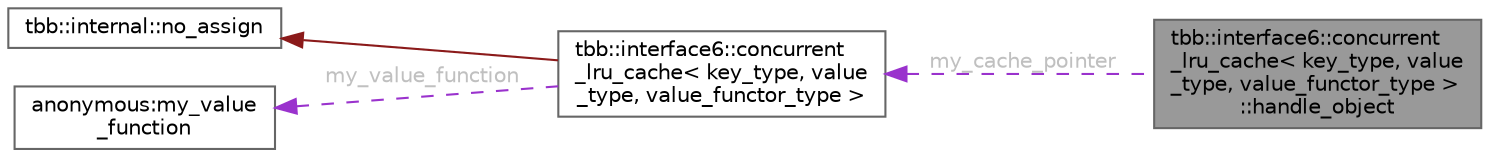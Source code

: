 digraph "tbb::interface6::concurrent_lru_cache&lt; key_type, value_type, value_functor_type &gt;::handle_object"
{
 // LATEX_PDF_SIZE
  bgcolor="transparent";
  edge [fontname=Helvetica,fontsize=10,labelfontname=Helvetica,labelfontsize=10];
  node [fontname=Helvetica,fontsize=10,shape=box,height=0.2,width=0.4];
  rankdir="LR";
  Node1 [id="Node000001",label="tbb::interface6::concurrent\l_lru_cache\< key_type, value\l_type, value_functor_type \>\l::handle_object",height=0.2,width=0.4,color="gray40", fillcolor="grey60", style="filled", fontcolor="black",tooltip=" "];
  Node2 -> Node1 [id="edge4_Node000001_Node000002",dir="back",color="darkorchid3",style="dashed",tooltip=" ",label=" my_cache_pointer",fontcolor="grey" ];
  Node2 [id="Node000002",label="tbb::interface6::concurrent\l_lru_cache\< key_type, value\l_type, value_functor_type \>",height=0.2,width=0.4,color="gray40", fillcolor="white", style="filled",URL="$classtbb_1_1interface6_1_1concurrent__lru__cache.html",tooltip=" "];
  Node3 -> Node2 [id="edge5_Node000002_Node000003",dir="back",color="firebrick4",style="solid",tooltip=" "];
  Node3 [id="Node000003",label="tbb::internal::no_assign",height=0.2,width=0.4,color="gray40", fillcolor="white", style="filled",tooltip=" "];
  Node4 -> Node2 [id="edge6_Node000002_Node000004",dir="back",color="darkorchid3",style="dashed",tooltip=" ",label=" my_value_function",fontcolor="grey" ];
  Node4 [id="Node000004",label="anonymous:my_value\l_function",height=0.2,width=0.4,color="gray40", fillcolor="white", style="filled",tooltip=" "];
}
